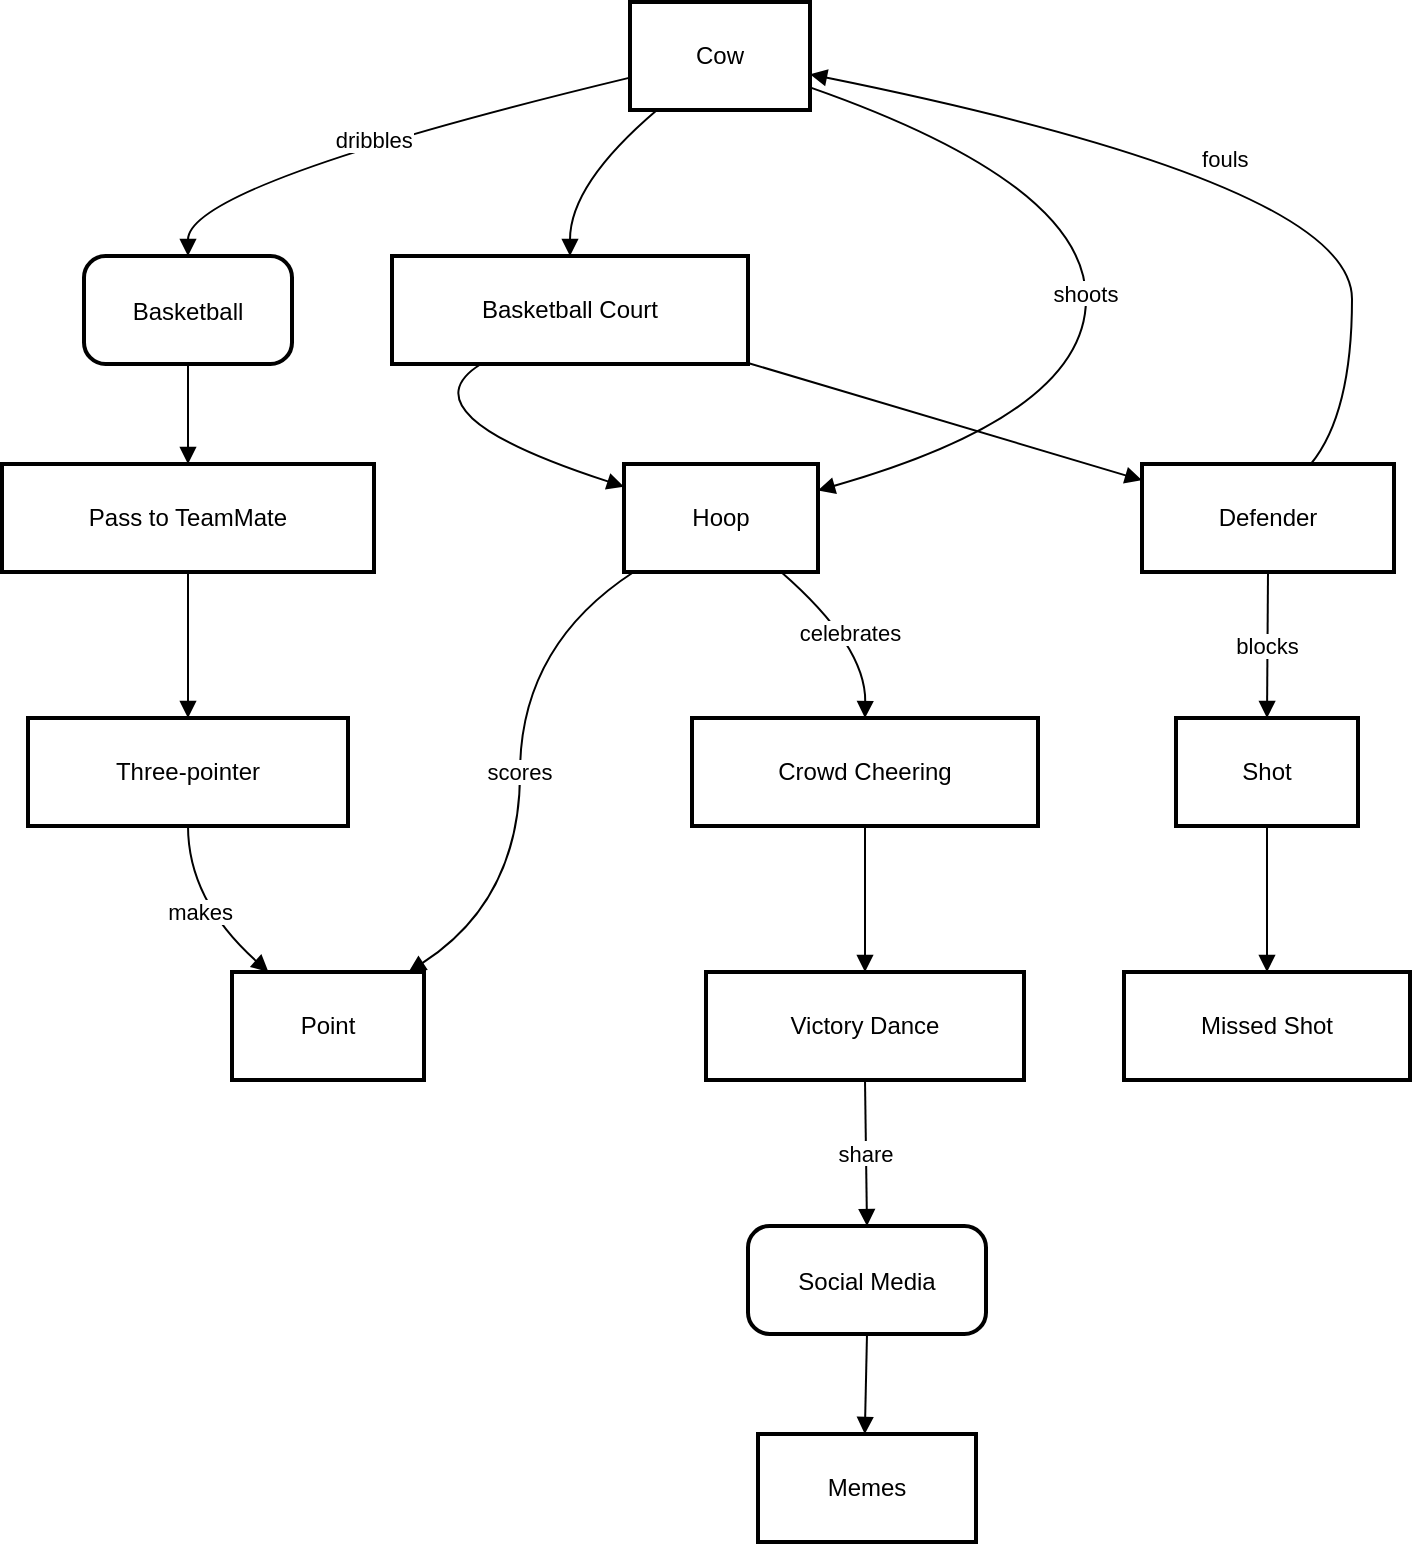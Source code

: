 <mxfile version="28.0.5">
  <diagram name="Page-1" id="JSt_sUGz9QQo9mpz0LYZ">
    <mxGraphModel dx="1426" dy="785" grid="1" gridSize="10" guides="1" tooltips="1" connect="1" arrows="1" fold="1" page="1" pageScale="1" pageWidth="850" pageHeight="1100" math="0" shadow="0">
      <root>
        <mxCell id="0" />
        <mxCell id="1" parent="0" />
        <mxCell id="2" value="Cow" style="whiteSpace=wrap;strokeWidth=2;" parent="1" vertex="1">
          <mxGeometry x="322" y="8" width="90" height="54" as="geometry" />
        </mxCell>
        <mxCell id="3" value="Basketball" style="rounded=1;arcSize=20;strokeWidth=2" parent="1" vertex="1">
          <mxGeometry x="49" y="135" width="104" height="54" as="geometry" />
        </mxCell>
        <mxCell id="4" value="Basketball Court" style="whiteSpace=wrap;strokeWidth=2;" parent="1" vertex="1">
          <mxGeometry x="203" y="135" width="178" height="54" as="geometry" />
        </mxCell>
        <mxCell id="5" value="Hoop" style="whiteSpace=wrap;strokeWidth=2;" parent="1" vertex="1">
          <mxGeometry x="319" y="239" width="97" height="54" as="geometry" />
        </mxCell>
        <mxCell id="6" value="Defender" style="whiteSpace=wrap;strokeWidth=2;" parent="1" vertex="1">
          <mxGeometry x="578" y="239" width="126" height="54" as="geometry" />
        </mxCell>
        <mxCell id="7" value="Point" style="whiteSpace=wrap;strokeWidth=2;" parent="1" vertex="1">
          <mxGeometry x="123" y="493" width="96" height="54" as="geometry" />
        </mxCell>
        <mxCell id="8" value="Shot" style="whiteSpace=wrap;strokeWidth=2;" parent="1" vertex="1">
          <mxGeometry x="595" y="366" width="91" height="54" as="geometry" />
        </mxCell>
        <mxCell id="9" value="Missed Shot" style="whiteSpace=wrap;strokeWidth=2;" parent="1" vertex="1">
          <mxGeometry x="569" y="493" width="143" height="54" as="geometry" />
        </mxCell>
        <mxCell id="10" value="Pass to TeamMate" style="whiteSpace=wrap;strokeWidth=2;" parent="1" vertex="1">
          <mxGeometry x="8" y="239" width="186" height="54" as="geometry" />
        </mxCell>
        <mxCell id="11" value="Three-pointer" style="whiteSpace=wrap;strokeWidth=2;" parent="1" vertex="1">
          <mxGeometry x="21" y="366" width="160" height="54" as="geometry" />
        </mxCell>
        <mxCell id="12" value="Crowd Cheering" style="whiteSpace=wrap;strokeWidth=2;" parent="1" vertex="1">
          <mxGeometry x="353" y="366" width="173" height="54" as="geometry" />
        </mxCell>
        <mxCell id="13" value="Victory Dance" style="whiteSpace=wrap;strokeWidth=2;" parent="1" vertex="1">
          <mxGeometry x="360" y="493" width="159" height="54" as="geometry" />
        </mxCell>
        <mxCell id="14" value="Social Media" style="rounded=1;arcSize=20;strokeWidth=2" parent="1" vertex="1">
          <mxGeometry x="381" y="620" width="119" height="54" as="geometry" />
        </mxCell>
        <mxCell id="15" value="Memes" style="whiteSpace=wrap;strokeWidth=2;" parent="1" vertex="1">
          <mxGeometry x="386" y="724" width="109" height="54" as="geometry" />
        </mxCell>
        <mxCell id="16" value="dribbles" style="curved=1;startArrow=none;endArrow=block;exitX=0;exitY=0.7;entryX=0.5;entryY=0;" parent="1" source="2" target="3" edge="1">
          <mxGeometry relative="1" as="geometry">
            <Array as="points">
              <mxPoint x="101" y="99" />
            </Array>
          </mxGeometry>
        </mxCell>
        <mxCell id="17" value="" style="curved=1;startArrow=none;endArrow=block;exitX=0.15;exitY=1;entryX=0.5;entryY=0;" parent="1" source="2" target="4" edge="1">
          <mxGeometry relative="1" as="geometry">
            <Array as="points">
              <mxPoint x="292" y="99" />
            </Array>
          </mxGeometry>
        </mxCell>
        <mxCell id="18" value="" style="curved=1;startArrow=none;endArrow=block;exitX=0.25;exitY=1;entryX=0;entryY=0.21;" parent="1" source="4" target="5" edge="1">
          <mxGeometry relative="1" as="geometry">
            <Array as="points">
              <mxPoint x="207" y="214" />
            </Array>
          </mxGeometry>
        </mxCell>
        <mxCell id="19" value="" style="curved=1;startArrow=none;endArrow=block;exitX=1;exitY=0.99;entryX=0;entryY=0.15;" parent="1" source="4" target="6" edge="1">
          <mxGeometry relative="1" as="geometry">
            <Array as="points">
              <mxPoint x="466" y="214" />
            </Array>
          </mxGeometry>
        </mxCell>
        <mxCell id="20" value="scores" style="curved=1;startArrow=none;endArrow=block;exitX=0.05;exitY=1;entryX=0.92;entryY=0;" parent="1" source="5" target="7" edge="1">
          <mxGeometry relative="1" as="geometry">
            <Array as="points">
              <mxPoint x="267" y="330" />
              <mxPoint x="267" y="457" />
            </Array>
          </mxGeometry>
        </mxCell>
        <mxCell id="21" value="blocks" style="curved=1;startArrow=none;endArrow=block;exitX=0.5;exitY=1;entryX=0.5;entryY=0;" parent="1" source="6" target="8" edge="1">
          <mxGeometry relative="1" as="geometry">
            <Array as="points" />
          </mxGeometry>
        </mxCell>
        <mxCell id="22" value="" style="curved=1;startArrow=none;endArrow=block;exitX=0.5;exitY=1;entryX=0.5;entryY=0;" parent="1" source="8" target="9" edge="1">
          <mxGeometry relative="1" as="geometry">
            <Array as="points" />
          </mxGeometry>
        </mxCell>
        <mxCell id="23" value="" style="curved=1;startArrow=none;endArrow=block;exitX=0.5;exitY=1;entryX=0.5;entryY=0;" parent="1" source="3" target="10" edge="1">
          <mxGeometry relative="1" as="geometry">
            <Array as="points" />
          </mxGeometry>
        </mxCell>
        <mxCell id="24" value="" style="curved=1;startArrow=none;endArrow=block;exitX=0.5;exitY=1;entryX=0.5;entryY=0;" parent="1" source="10" target="11" edge="1">
          <mxGeometry relative="1" as="geometry">
            <Array as="points" />
          </mxGeometry>
        </mxCell>
        <mxCell id="25" value="makes" style="curved=1;startArrow=none;endArrow=block;exitX=0.5;exitY=1;entryX=0.19;entryY=0;" parent="1" source="11" target="7" edge="1">
          <mxGeometry relative="1" as="geometry">
            <Array as="points">
              <mxPoint x="101" y="457" />
            </Array>
          </mxGeometry>
        </mxCell>
        <mxCell id="26" value="fouls" style="curved=1;startArrow=none;endArrow=block;exitX=0.67;exitY=0;entryX=1;entryY=0.67;" parent="1" source="6" target="2" edge="1">
          <mxGeometry relative="1" as="geometry">
            <Array as="points">
              <mxPoint x="683" y="214" />
              <mxPoint x="683" y="99" />
            </Array>
          </mxGeometry>
        </mxCell>
        <mxCell id="27" value="shoots" style="curved=1;startArrow=none;endArrow=block;exitX=1;exitY=0.79;entryX=0.99;entryY=0.25;" parent="1" source="2" target="5" edge="1">
          <mxGeometry relative="1" as="geometry">
            <Array as="points">
              <mxPoint x="550" y="99" />
              <mxPoint x="550" y="214" />
            </Array>
          </mxGeometry>
        </mxCell>
        <mxCell id="28" value="celebrates" style="curved=1;startArrow=none;endArrow=block;exitX=0.81;exitY=1;entryX=0.5;entryY=0;" parent="1" source="5" target="12" edge="1">
          <mxGeometry relative="1" as="geometry">
            <Array as="points">
              <mxPoint x="440" y="330" />
            </Array>
          </mxGeometry>
        </mxCell>
        <mxCell id="29" value="" style="curved=1;startArrow=none;endArrow=block;exitX=0.5;exitY=1;entryX=0.5;entryY=0;" parent="1" source="12" target="13" edge="1">
          <mxGeometry relative="1" as="geometry">
            <Array as="points" />
          </mxGeometry>
        </mxCell>
        <mxCell id="30" value="share" style="curved=1;startArrow=none;endArrow=block;exitX=0.5;exitY=1;entryX=0.5;entryY=0;" parent="1" source="13" target="14" edge="1">
          <mxGeometry relative="1" as="geometry">
            <Array as="points" />
          </mxGeometry>
        </mxCell>
        <mxCell id="31" value="" style="curved=1;startArrow=none;endArrow=block;exitX=0.5;exitY=1;entryX=0.49;entryY=0;" parent="1" source="14" target="15" edge="1">
          <mxGeometry relative="1" as="geometry">
            <Array as="points" />
          </mxGeometry>
        </mxCell>
      </root>
    </mxGraphModel>
  </diagram>
</mxfile>
